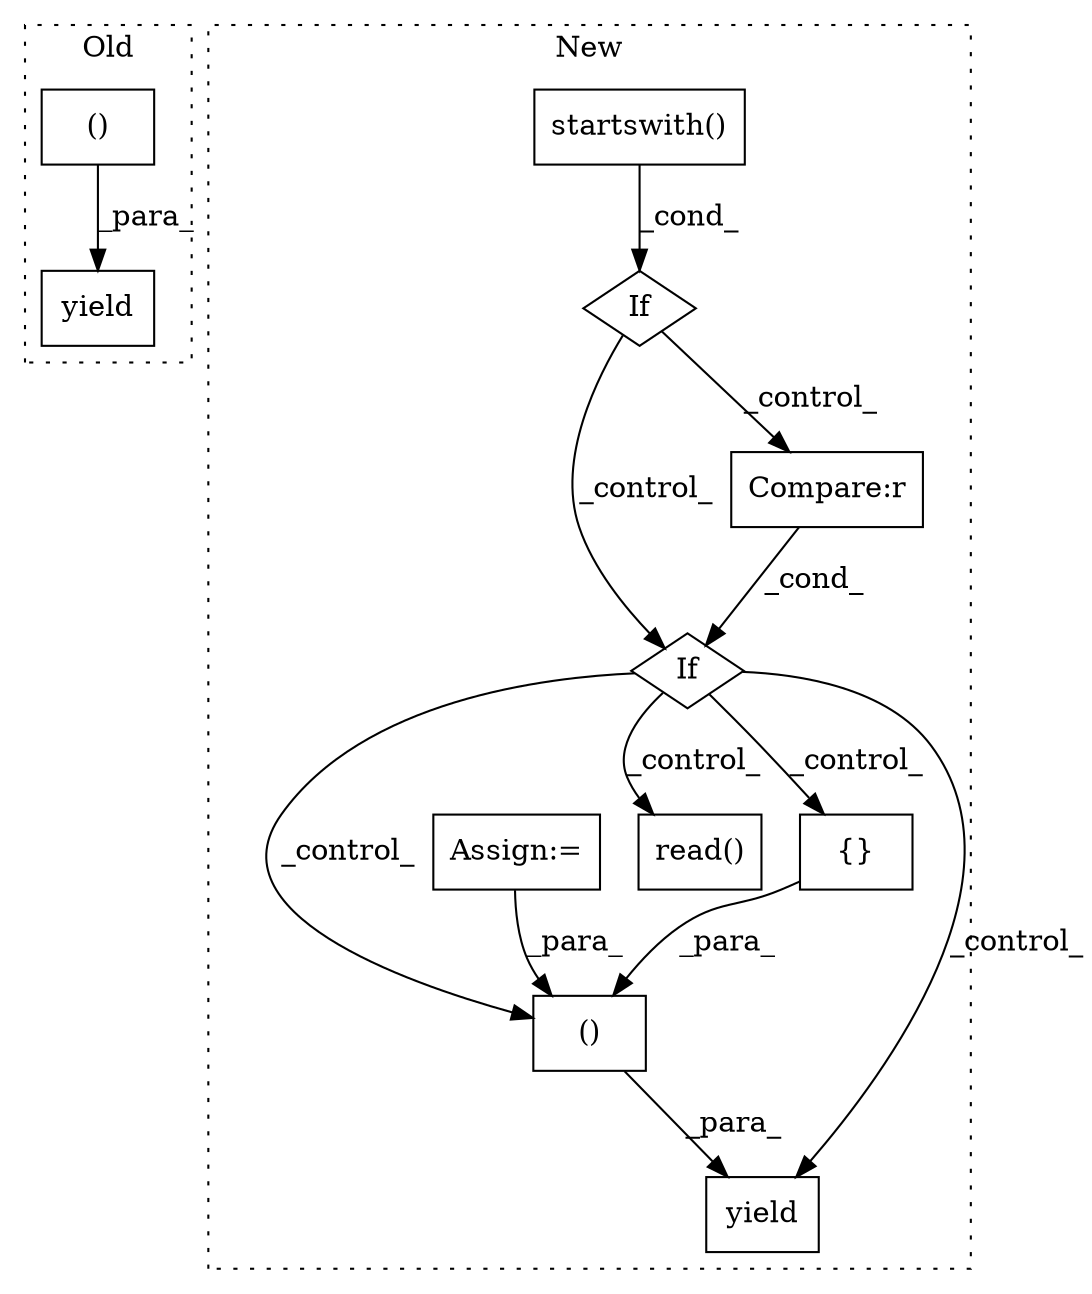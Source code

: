 digraph G {
subgraph cluster0 {
1 [label="yield" a="105" s="5215" l="6" shape="box"];
4 [label="()" a="54" s="5224" l="288" shape="box"];
label = "Old";
style="dotted";
}
subgraph cluster1 {
2 [label="startswith()" a="75" s="5730,5759" l="16,1" shape="box"];
3 [label="()" a="54" s="5934" l="36" shape="box"];
5 [label="read()" a="75" s="5894" l="8" shape="box"];
6 [label="yield" a="105" s="5925" l="6" shape="box"];
7 [label="If" a="96" s="5727" l="3" shape="diamond"];
8 [label="{}" a="95" s="5936,5953" l="19,17" shape="box"];
9 [label="If" a="96" s="5820" l="3" shape="diamond"];
10 [label="Compare:r" a="40" s="5823" l="16" shape="box"];
11 [label="Assign:=" a="68" s="5672" l="3" shape="box"];
label = "New";
style="dotted";
}
2 -> 7 [label="_cond_"];
3 -> 6 [label="_para_"];
4 -> 1 [label="_para_"];
7 -> 10 [label="_control_"];
7 -> 9 [label="_control_"];
8 -> 3 [label="_para_"];
9 -> 3 [label="_control_"];
9 -> 6 [label="_control_"];
9 -> 5 [label="_control_"];
9 -> 8 [label="_control_"];
10 -> 9 [label="_cond_"];
11 -> 3 [label="_para_"];
}